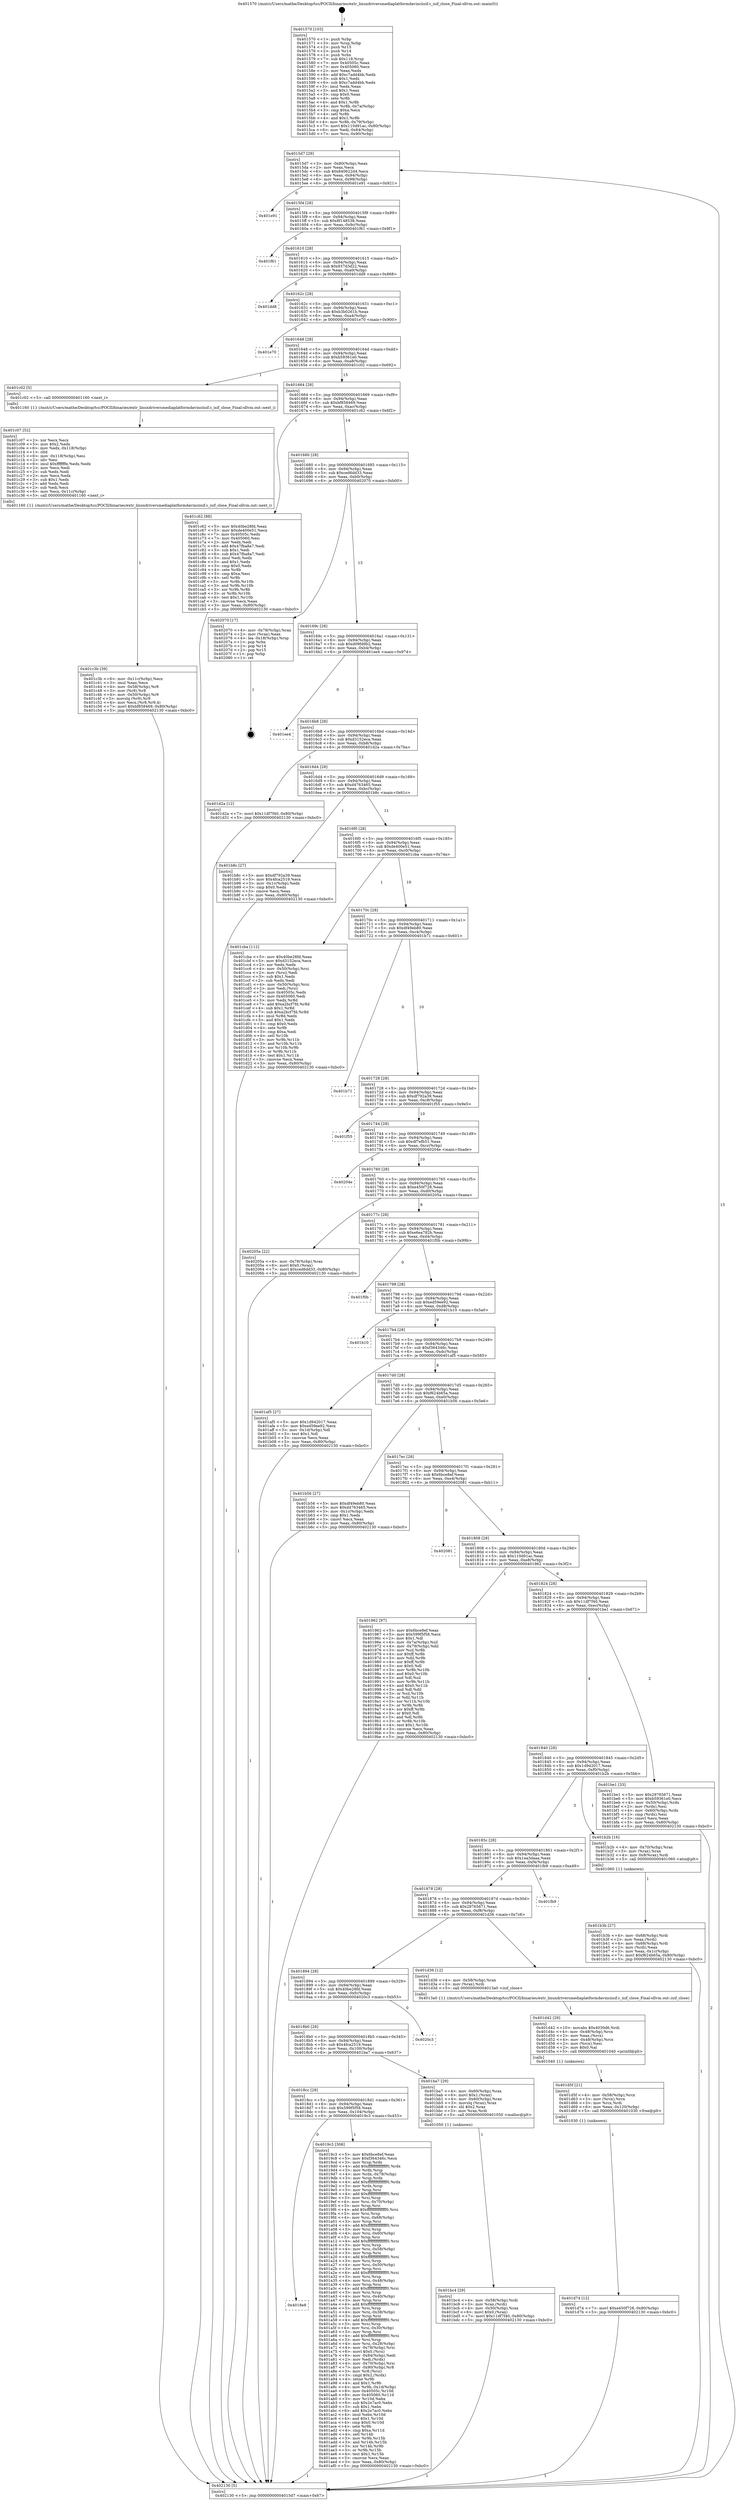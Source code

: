digraph "0x401570" {
  label = "0x401570 (/mnt/c/Users/mathe/Desktop/tcc/POCII/binaries/extr_linuxdriversmediaplatformdavinciisif.c_isif_close_Final-ollvm.out::main(0))"
  labelloc = "t"
  node[shape=record]

  Entry [label="",width=0.3,height=0.3,shape=circle,fillcolor=black,style=filled]
  "0x4015d7" [label="{
     0x4015d7 [29]\l
     | [instrs]\l
     &nbsp;&nbsp;0x4015d7 \<+3\>: mov -0x80(%rbp),%eax\l
     &nbsp;&nbsp;0x4015da \<+2\>: mov %eax,%ecx\l
     &nbsp;&nbsp;0x4015dc \<+6\>: sub $0x840622d4,%ecx\l
     &nbsp;&nbsp;0x4015e2 \<+6\>: mov %eax,-0x94(%rbp)\l
     &nbsp;&nbsp;0x4015e8 \<+6\>: mov %ecx,-0x98(%rbp)\l
     &nbsp;&nbsp;0x4015ee \<+6\>: je 0000000000401e91 \<main+0x921\>\l
  }"]
  "0x401e91" [label="{
     0x401e91\l
  }", style=dashed]
  "0x4015f4" [label="{
     0x4015f4 [28]\l
     | [instrs]\l
     &nbsp;&nbsp;0x4015f4 \<+5\>: jmp 00000000004015f9 \<main+0x89\>\l
     &nbsp;&nbsp;0x4015f9 \<+6\>: mov -0x94(%rbp),%eax\l
     &nbsp;&nbsp;0x4015ff \<+5\>: sub $0x8f148538,%eax\l
     &nbsp;&nbsp;0x401604 \<+6\>: mov %eax,-0x9c(%rbp)\l
     &nbsp;&nbsp;0x40160a \<+6\>: je 0000000000401f61 \<main+0x9f1\>\l
  }"]
  Exit [label="",width=0.3,height=0.3,shape=circle,fillcolor=black,style=filled,peripheries=2]
  "0x401f61" [label="{
     0x401f61\l
  }", style=dashed]
  "0x401610" [label="{
     0x401610 [28]\l
     | [instrs]\l
     &nbsp;&nbsp;0x401610 \<+5\>: jmp 0000000000401615 \<main+0xa5\>\l
     &nbsp;&nbsp;0x401615 \<+6\>: mov -0x94(%rbp),%eax\l
     &nbsp;&nbsp;0x40161b \<+5\>: sub $0x937d3d22,%eax\l
     &nbsp;&nbsp;0x401620 \<+6\>: mov %eax,-0xa0(%rbp)\l
     &nbsp;&nbsp;0x401626 \<+6\>: je 0000000000401dd8 \<main+0x868\>\l
  }"]
  "0x401d74" [label="{
     0x401d74 [12]\l
     | [instrs]\l
     &nbsp;&nbsp;0x401d74 \<+7\>: movl $0xe450f728,-0x80(%rbp)\l
     &nbsp;&nbsp;0x401d7b \<+5\>: jmp 0000000000402130 \<main+0xbc0\>\l
  }"]
  "0x401dd8" [label="{
     0x401dd8\l
  }", style=dashed]
  "0x40162c" [label="{
     0x40162c [28]\l
     | [instrs]\l
     &nbsp;&nbsp;0x40162c \<+5\>: jmp 0000000000401631 \<main+0xc1\>\l
     &nbsp;&nbsp;0x401631 \<+6\>: mov -0x94(%rbp),%eax\l
     &nbsp;&nbsp;0x401637 \<+5\>: sub $0xb3b0261b,%eax\l
     &nbsp;&nbsp;0x40163c \<+6\>: mov %eax,-0xa4(%rbp)\l
     &nbsp;&nbsp;0x401642 \<+6\>: je 0000000000401e70 \<main+0x900\>\l
  }"]
  "0x401d5f" [label="{
     0x401d5f [21]\l
     | [instrs]\l
     &nbsp;&nbsp;0x401d5f \<+4\>: mov -0x58(%rbp),%rcx\l
     &nbsp;&nbsp;0x401d63 \<+3\>: mov (%rcx),%rcx\l
     &nbsp;&nbsp;0x401d66 \<+3\>: mov %rcx,%rdi\l
     &nbsp;&nbsp;0x401d69 \<+6\>: mov %eax,-0x120(%rbp)\l
     &nbsp;&nbsp;0x401d6f \<+5\>: call 0000000000401030 \<free@plt\>\l
     | [calls]\l
     &nbsp;&nbsp;0x401030 \{1\} (unknown)\l
  }"]
  "0x401e70" [label="{
     0x401e70\l
  }", style=dashed]
  "0x401648" [label="{
     0x401648 [28]\l
     | [instrs]\l
     &nbsp;&nbsp;0x401648 \<+5\>: jmp 000000000040164d \<main+0xdd\>\l
     &nbsp;&nbsp;0x40164d \<+6\>: mov -0x94(%rbp),%eax\l
     &nbsp;&nbsp;0x401653 \<+5\>: sub $0xb59361e0,%eax\l
     &nbsp;&nbsp;0x401658 \<+6\>: mov %eax,-0xa8(%rbp)\l
     &nbsp;&nbsp;0x40165e \<+6\>: je 0000000000401c02 \<main+0x692\>\l
  }"]
  "0x401d42" [label="{
     0x401d42 [29]\l
     | [instrs]\l
     &nbsp;&nbsp;0x401d42 \<+10\>: movabs $0x4030d6,%rdi\l
     &nbsp;&nbsp;0x401d4c \<+4\>: mov -0x48(%rbp),%rcx\l
     &nbsp;&nbsp;0x401d50 \<+2\>: mov %eax,(%rcx)\l
     &nbsp;&nbsp;0x401d52 \<+4\>: mov -0x48(%rbp),%rcx\l
     &nbsp;&nbsp;0x401d56 \<+2\>: mov (%rcx),%esi\l
     &nbsp;&nbsp;0x401d58 \<+2\>: mov $0x0,%al\l
     &nbsp;&nbsp;0x401d5a \<+5\>: call 0000000000401040 \<printf@plt\>\l
     | [calls]\l
     &nbsp;&nbsp;0x401040 \{1\} (unknown)\l
  }"]
  "0x401c02" [label="{
     0x401c02 [5]\l
     | [instrs]\l
     &nbsp;&nbsp;0x401c02 \<+5\>: call 0000000000401160 \<next_i\>\l
     | [calls]\l
     &nbsp;&nbsp;0x401160 \{1\} (/mnt/c/Users/mathe/Desktop/tcc/POCII/binaries/extr_linuxdriversmediaplatformdavinciisif.c_isif_close_Final-ollvm.out::next_i)\l
  }"]
  "0x401664" [label="{
     0x401664 [28]\l
     | [instrs]\l
     &nbsp;&nbsp;0x401664 \<+5\>: jmp 0000000000401669 \<main+0xf9\>\l
     &nbsp;&nbsp;0x401669 \<+6\>: mov -0x94(%rbp),%eax\l
     &nbsp;&nbsp;0x40166f \<+5\>: sub $0xbf858469,%eax\l
     &nbsp;&nbsp;0x401674 \<+6\>: mov %eax,-0xac(%rbp)\l
     &nbsp;&nbsp;0x40167a \<+6\>: je 0000000000401c62 \<main+0x6f2\>\l
  }"]
  "0x401c3b" [label="{
     0x401c3b [39]\l
     | [instrs]\l
     &nbsp;&nbsp;0x401c3b \<+6\>: mov -0x11c(%rbp),%ecx\l
     &nbsp;&nbsp;0x401c41 \<+3\>: imul %eax,%ecx\l
     &nbsp;&nbsp;0x401c44 \<+4\>: mov -0x58(%rbp),%r8\l
     &nbsp;&nbsp;0x401c48 \<+3\>: mov (%r8),%r8\l
     &nbsp;&nbsp;0x401c4b \<+4\>: mov -0x50(%rbp),%r9\l
     &nbsp;&nbsp;0x401c4f \<+3\>: movslq (%r9),%r9\l
     &nbsp;&nbsp;0x401c52 \<+4\>: mov %ecx,(%r8,%r9,4)\l
     &nbsp;&nbsp;0x401c56 \<+7\>: movl $0xbf858469,-0x80(%rbp)\l
     &nbsp;&nbsp;0x401c5d \<+5\>: jmp 0000000000402130 \<main+0xbc0\>\l
  }"]
  "0x401c62" [label="{
     0x401c62 [88]\l
     | [instrs]\l
     &nbsp;&nbsp;0x401c62 \<+5\>: mov $0x40be28fd,%eax\l
     &nbsp;&nbsp;0x401c67 \<+5\>: mov $0xde400e51,%ecx\l
     &nbsp;&nbsp;0x401c6c \<+7\>: mov 0x40505c,%edx\l
     &nbsp;&nbsp;0x401c73 \<+7\>: mov 0x405060,%esi\l
     &nbsp;&nbsp;0x401c7a \<+2\>: mov %edx,%edi\l
     &nbsp;&nbsp;0x401c7c \<+6\>: add $0x47fba8a7,%edi\l
     &nbsp;&nbsp;0x401c82 \<+3\>: sub $0x1,%edi\l
     &nbsp;&nbsp;0x401c85 \<+6\>: sub $0x47fba8a7,%edi\l
     &nbsp;&nbsp;0x401c8b \<+3\>: imul %edi,%edx\l
     &nbsp;&nbsp;0x401c8e \<+3\>: and $0x1,%edx\l
     &nbsp;&nbsp;0x401c91 \<+3\>: cmp $0x0,%edx\l
     &nbsp;&nbsp;0x401c94 \<+4\>: sete %r8b\l
     &nbsp;&nbsp;0x401c98 \<+3\>: cmp $0xa,%esi\l
     &nbsp;&nbsp;0x401c9b \<+4\>: setl %r9b\l
     &nbsp;&nbsp;0x401c9f \<+3\>: mov %r8b,%r10b\l
     &nbsp;&nbsp;0x401ca2 \<+3\>: and %r9b,%r10b\l
     &nbsp;&nbsp;0x401ca5 \<+3\>: xor %r9b,%r8b\l
     &nbsp;&nbsp;0x401ca8 \<+3\>: or %r8b,%r10b\l
     &nbsp;&nbsp;0x401cab \<+4\>: test $0x1,%r10b\l
     &nbsp;&nbsp;0x401caf \<+3\>: cmovne %ecx,%eax\l
     &nbsp;&nbsp;0x401cb2 \<+3\>: mov %eax,-0x80(%rbp)\l
     &nbsp;&nbsp;0x401cb5 \<+5\>: jmp 0000000000402130 \<main+0xbc0\>\l
  }"]
  "0x401680" [label="{
     0x401680 [28]\l
     | [instrs]\l
     &nbsp;&nbsp;0x401680 \<+5\>: jmp 0000000000401685 \<main+0x115\>\l
     &nbsp;&nbsp;0x401685 \<+6\>: mov -0x94(%rbp),%eax\l
     &nbsp;&nbsp;0x40168b \<+5\>: sub $0xced6dd33,%eax\l
     &nbsp;&nbsp;0x401690 \<+6\>: mov %eax,-0xb0(%rbp)\l
     &nbsp;&nbsp;0x401696 \<+6\>: je 0000000000402070 \<main+0xb00\>\l
  }"]
  "0x401c07" [label="{
     0x401c07 [52]\l
     | [instrs]\l
     &nbsp;&nbsp;0x401c07 \<+2\>: xor %ecx,%ecx\l
     &nbsp;&nbsp;0x401c09 \<+5\>: mov $0x2,%edx\l
     &nbsp;&nbsp;0x401c0e \<+6\>: mov %edx,-0x118(%rbp)\l
     &nbsp;&nbsp;0x401c14 \<+1\>: cltd\l
     &nbsp;&nbsp;0x401c15 \<+6\>: mov -0x118(%rbp),%esi\l
     &nbsp;&nbsp;0x401c1b \<+2\>: idiv %esi\l
     &nbsp;&nbsp;0x401c1d \<+6\>: imul $0xfffffffe,%edx,%edx\l
     &nbsp;&nbsp;0x401c23 \<+2\>: mov %ecx,%edi\l
     &nbsp;&nbsp;0x401c25 \<+2\>: sub %edx,%edi\l
     &nbsp;&nbsp;0x401c27 \<+2\>: mov %ecx,%edx\l
     &nbsp;&nbsp;0x401c29 \<+3\>: sub $0x1,%edx\l
     &nbsp;&nbsp;0x401c2c \<+2\>: add %edx,%edi\l
     &nbsp;&nbsp;0x401c2e \<+2\>: sub %edi,%ecx\l
     &nbsp;&nbsp;0x401c30 \<+6\>: mov %ecx,-0x11c(%rbp)\l
     &nbsp;&nbsp;0x401c36 \<+5\>: call 0000000000401160 \<next_i\>\l
     | [calls]\l
     &nbsp;&nbsp;0x401160 \{1\} (/mnt/c/Users/mathe/Desktop/tcc/POCII/binaries/extr_linuxdriversmediaplatformdavinciisif.c_isif_close_Final-ollvm.out::next_i)\l
  }"]
  "0x402070" [label="{
     0x402070 [17]\l
     | [instrs]\l
     &nbsp;&nbsp;0x402070 \<+4\>: mov -0x78(%rbp),%rax\l
     &nbsp;&nbsp;0x402074 \<+2\>: mov (%rax),%eax\l
     &nbsp;&nbsp;0x402076 \<+4\>: lea -0x18(%rbp),%rsp\l
     &nbsp;&nbsp;0x40207a \<+1\>: pop %rbx\l
     &nbsp;&nbsp;0x40207b \<+2\>: pop %r14\l
     &nbsp;&nbsp;0x40207d \<+2\>: pop %r15\l
     &nbsp;&nbsp;0x40207f \<+1\>: pop %rbp\l
     &nbsp;&nbsp;0x402080 \<+1\>: ret\l
  }"]
  "0x40169c" [label="{
     0x40169c [28]\l
     | [instrs]\l
     &nbsp;&nbsp;0x40169c \<+5\>: jmp 00000000004016a1 \<main+0x131\>\l
     &nbsp;&nbsp;0x4016a1 \<+6\>: mov -0x94(%rbp),%eax\l
     &nbsp;&nbsp;0x4016a7 \<+5\>: sub $0xd09fd9b2,%eax\l
     &nbsp;&nbsp;0x4016ac \<+6\>: mov %eax,-0xb4(%rbp)\l
     &nbsp;&nbsp;0x4016b2 \<+6\>: je 0000000000401ee4 \<main+0x974\>\l
  }"]
  "0x401bc4" [label="{
     0x401bc4 [29]\l
     | [instrs]\l
     &nbsp;&nbsp;0x401bc4 \<+4\>: mov -0x58(%rbp),%rdi\l
     &nbsp;&nbsp;0x401bc8 \<+3\>: mov %rax,(%rdi)\l
     &nbsp;&nbsp;0x401bcb \<+4\>: mov -0x50(%rbp),%rax\l
     &nbsp;&nbsp;0x401bcf \<+6\>: movl $0x0,(%rax)\l
     &nbsp;&nbsp;0x401bd5 \<+7\>: movl $0x11df7f40,-0x80(%rbp)\l
     &nbsp;&nbsp;0x401bdc \<+5\>: jmp 0000000000402130 \<main+0xbc0\>\l
  }"]
  "0x401ee4" [label="{
     0x401ee4\l
  }", style=dashed]
  "0x4016b8" [label="{
     0x4016b8 [28]\l
     | [instrs]\l
     &nbsp;&nbsp;0x4016b8 \<+5\>: jmp 00000000004016bd \<main+0x14d\>\l
     &nbsp;&nbsp;0x4016bd \<+6\>: mov -0x94(%rbp),%eax\l
     &nbsp;&nbsp;0x4016c3 \<+5\>: sub $0xd3152eca,%eax\l
     &nbsp;&nbsp;0x4016c8 \<+6\>: mov %eax,-0xb8(%rbp)\l
     &nbsp;&nbsp;0x4016ce \<+6\>: je 0000000000401d2a \<main+0x7ba\>\l
  }"]
  "0x401b3b" [label="{
     0x401b3b [27]\l
     | [instrs]\l
     &nbsp;&nbsp;0x401b3b \<+4\>: mov -0x68(%rbp),%rdi\l
     &nbsp;&nbsp;0x401b3f \<+2\>: mov %eax,(%rdi)\l
     &nbsp;&nbsp;0x401b41 \<+4\>: mov -0x68(%rbp),%rdi\l
     &nbsp;&nbsp;0x401b45 \<+2\>: mov (%rdi),%eax\l
     &nbsp;&nbsp;0x401b47 \<+3\>: mov %eax,-0x1c(%rbp)\l
     &nbsp;&nbsp;0x401b4a \<+7\>: movl $0xf624b65a,-0x80(%rbp)\l
     &nbsp;&nbsp;0x401b51 \<+5\>: jmp 0000000000402130 \<main+0xbc0\>\l
  }"]
  "0x401d2a" [label="{
     0x401d2a [12]\l
     | [instrs]\l
     &nbsp;&nbsp;0x401d2a \<+7\>: movl $0x11df7f40,-0x80(%rbp)\l
     &nbsp;&nbsp;0x401d31 \<+5\>: jmp 0000000000402130 \<main+0xbc0\>\l
  }"]
  "0x4016d4" [label="{
     0x4016d4 [28]\l
     | [instrs]\l
     &nbsp;&nbsp;0x4016d4 \<+5\>: jmp 00000000004016d9 \<main+0x169\>\l
     &nbsp;&nbsp;0x4016d9 \<+6\>: mov -0x94(%rbp),%eax\l
     &nbsp;&nbsp;0x4016df \<+5\>: sub $0xd4763465,%eax\l
     &nbsp;&nbsp;0x4016e4 \<+6\>: mov %eax,-0xbc(%rbp)\l
     &nbsp;&nbsp;0x4016ea \<+6\>: je 0000000000401b8c \<main+0x61c\>\l
  }"]
  "0x4018e8" [label="{
     0x4018e8\l
  }", style=dashed]
  "0x401b8c" [label="{
     0x401b8c [27]\l
     | [instrs]\l
     &nbsp;&nbsp;0x401b8c \<+5\>: mov $0xdf792a39,%eax\l
     &nbsp;&nbsp;0x401b91 \<+5\>: mov $0x4fca2519,%ecx\l
     &nbsp;&nbsp;0x401b96 \<+3\>: mov -0x1c(%rbp),%edx\l
     &nbsp;&nbsp;0x401b99 \<+3\>: cmp $0x0,%edx\l
     &nbsp;&nbsp;0x401b9c \<+3\>: cmove %ecx,%eax\l
     &nbsp;&nbsp;0x401b9f \<+3\>: mov %eax,-0x80(%rbp)\l
     &nbsp;&nbsp;0x401ba2 \<+5\>: jmp 0000000000402130 \<main+0xbc0\>\l
  }"]
  "0x4016f0" [label="{
     0x4016f0 [28]\l
     | [instrs]\l
     &nbsp;&nbsp;0x4016f0 \<+5\>: jmp 00000000004016f5 \<main+0x185\>\l
     &nbsp;&nbsp;0x4016f5 \<+6\>: mov -0x94(%rbp),%eax\l
     &nbsp;&nbsp;0x4016fb \<+5\>: sub $0xde400e51,%eax\l
     &nbsp;&nbsp;0x401700 \<+6\>: mov %eax,-0xc0(%rbp)\l
     &nbsp;&nbsp;0x401706 \<+6\>: je 0000000000401cba \<main+0x74a\>\l
  }"]
  "0x4019c3" [label="{
     0x4019c3 [306]\l
     | [instrs]\l
     &nbsp;&nbsp;0x4019c3 \<+5\>: mov $0x6bce8ef,%eax\l
     &nbsp;&nbsp;0x4019c8 \<+5\>: mov $0xf364346c,%ecx\l
     &nbsp;&nbsp;0x4019cd \<+3\>: mov %rsp,%rdx\l
     &nbsp;&nbsp;0x4019d0 \<+4\>: add $0xfffffffffffffff0,%rdx\l
     &nbsp;&nbsp;0x4019d4 \<+3\>: mov %rdx,%rsp\l
     &nbsp;&nbsp;0x4019d7 \<+4\>: mov %rdx,-0x78(%rbp)\l
     &nbsp;&nbsp;0x4019db \<+3\>: mov %rsp,%rdx\l
     &nbsp;&nbsp;0x4019de \<+4\>: add $0xfffffffffffffff0,%rdx\l
     &nbsp;&nbsp;0x4019e2 \<+3\>: mov %rdx,%rsp\l
     &nbsp;&nbsp;0x4019e5 \<+3\>: mov %rsp,%rsi\l
     &nbsp;&nbsp;0x4019e8 \<+4\>: add $0xfffffffffffffff0,%rsi\l
     &nbsp;&nbsp;0x4019ec \<+3\>: mov %rsi,%rsp\l
     &nbsp;&nbsp;0x4019ef \<+4\>: mov %rsi,-0x70(%rbp)\l
     &nbsp;&nbsp;0x4019f3 \<+3\>: mov %rsp,%rsi\l
     &nbsp;&nbsp;0x4019f6 \<+4\>: add $0xfffffffffffffff0,%rsi\l
     &nbsp;&nbsp;0x4019fa \<+3\>: mov %rsi,%rsp\l
     &nbsp;&nbsp;0x4019fd \<+4\>: mov %rsi,-0x68(%rbp)\l
     &nbsp;&nbsp;0x401a01 \<+3\>: mov %rsp,%rsi\l
     &nbsp;&nbsp;0x401a04 \<+4\>: add $0xfffffffffffffff0,%rsi\l
     &nbsp;&nbsp;0x401a08 \<+3\>: mov %rsi,%rsp\l
     &nbsp;&nbsp;0x401a0b \<+4\>: mov %rsi,-0x60(%rbp)\l
     &nbsp;&nbsp;0x401a0f \<+3\>: mov %rsp,%rsi\l
     &nbsp;&nbsp;0x401a12 \<+4\>: add $0xfffffffffffffff0,%rsi\l
     &nbsp;&nbsp;0x401a16 \<+3\>: mov %rsi,%rsp\l
     &nbsp;&nbsp;0x401a19 \<+4\>: mov %rsi,-0x58(%rbp)\l
     &nbsp;&nbsp;0x401a1d \<+3\>: mov %rsp,%rsi\l
     &nbsp;&nbsp;0x401a20 \<+4\>: add $0xfffffffffffffff0,%rsi\l
     &nbsp;&nbsp;0x401a24 \<+3\>: mov %rsi,%rsp\l
     &nbsp;&nbsp;0x401a27 \<+4\>: mov %rsi,-0x50(%rbp)\l
     &nbsp;&nbsp;0x401a2b \<+3\>: mov %rsp,%rsi\l
     &nbsp;&nbsp;0x401a2e \<+4\>: add $0xfffffffffffffff0,%rsi\l
     &nbsp;&nbsp;0x401a32 \<+3\>: mov %rsi,%rsp\l
     &nbsp;&nbsp;0x401a35 \<+4\>: mov %rsi,-0x48(%rbp)\l
     &nbsp;&nbsp;0x401a39 \<+3\>: mov %rsp,%rsi\l
     &nbsp;&nbsp;0x401a3c \<+4\>: add $0xfffffffffffffff0,%rsi\l
     &nbsp;&nbsp;0x401a40 \<+3\>: mov %rsi,%rsp\l
     &nbsp;&nbsp;0x401a43 \<+4\>: mov %rsi,-0x40(%rbp)\l
     &nbsp;&nbsp;0x401a47 \<+3\>: mov %rsp,%rsi\l
     &nbsp;&nbsp;0x401a4a \<+4\>: add $0xfffffffffffffff0,%rsi\l
     &nbsp;&nbsp;0x401a4e \<+3\>: mov %rsi,%rsp\l
     &nbsp;&nbsp;0x401a51 \<+4\>: mov %rsi,-0x38(%rbp)\l
     &nbsp;&nbsp;0x401a55 \<+3\>: mov %rsp,%rsi\l
     &nbsp;&nbsp;0x401a58 \<+4\>: add $0xfffffffffffffff0,%rsi\l
     &nbsp;&nbsp;0x401a5c \<+3\>: mov %rsi,%rsp\l
     &nbsp;&nbsp;0x401a5f \<+4\>: mov %rsi,-0x30(%rbp)\l
     &nbsp;&nbsp;0x401a63 \<+3\>: mov %rsp,%rsi\l
     &nbsp;&nbsp;0x401a66 \<+4\>: add $0xfffffffffffffff0,%rsi\l
     &nbsp;&nbsp;0x401a6a \<+3\>: mov %rsi,%rsp\l
     &nbsp;&nbsp;0x401a6d \<+4\>: mov %rsi,-0x28(%rbp)\l
     &nbsp;&nbsp;0x401a71 \<+4\>: mov -0x78(%rbp),%rsi\l
     &nbsp;&nbsp;0x401a75 \<+6\>: movl $0x0,(%rsi)\l
     &nbsp;&nbsp;0x401a7b \<+6\>: mov -0x84(%rbp),%edi\l
     &nbsp;&nbsp;0x401a81 \<+2\>: mov %edi,(%rdx)\l
     &nbsp;&nbsp;0x401a83 \<+4\>: mov -0x70(%rbp),%rsi\l
     &nbsp;&nbsp;0x401a87 \<+7\>: mov -0x90(%rbp),%r8\l
     &nbsp;&nbsp;0x401a8e \<+3\>: mov %r8,(%rsi)\l
     &nbsp;&nbsp;0x401a91 \<+3\>: cmpl $0x2,(%rdx)\l
     &nbsp;&nbsp;0x401a94 \<+4\>: setne %r9b\l
     &nbsp;&nbsp;0x401a98 \<+4\>: and $0x1,%r9b\l
     &nbsp;&nbsp;0x401a9c \<+4\>: mov %r9b,-0x1d(%rbp)\l
     &nbsp;&nbsp;0x401aa0 \<+8\>: mov 0x40505c,%r10d\l
     &nbsp;&nbsp;0x401aa8 \<+8\>: mov 0x405060,%r11d\l
     &nbsp;&nbsp;0x401ab0 \<+3\>: mov %r10d,%ebx\l
     &nbsp;&nbsp;0x401ab3 \<+6\>: sub $0x2e7ac0,%ebx\l
     &nbsp;&nbsp;0x401ab9 \<+3\>: sub $0x1,%ebx\l
     &nbsp;&nbsp;0x401abc \<+6\>: add $0x2e7ac0,%ebx\l
     &nbsp;&nbsp;0x401ac2 \<+4\>: imul %ebx,%r10d\l
     &nbsp;&nbsp;0x401ac6 \<+4\>: and $0x1,%r10d\l
     &nbsp;&nbsp;0x401aca \<+4\>: cmp $0x0,%r10d\l
     &nbsp;&nbsp;0x401ace \<+4\>: sete %r9b\l
     &nbsp;&nbsp;0x401ad2 \<+4\>: cmp $0xa,%r11d\l
     &nbsp;&nbsp;0x401ad6 \<+4\>: setl %r14b\l
     &nbsp;&nbsp;0x401ada \<+3\>: mov %r9b,%r15b\l
     &nbsp;&nbsp;0x401add \<+3\>: and %r14b,%r15b\l
     &nbsp;&nbsp;0x401ae0 \<+3\>: xor %r14b,%r9b\l
     &nbsp;&nbsp;0x401ae3 \<+3\>: or %r9b,%r15b\l
     &nbsp;&nbsp;0x401ae6 \<+4\>: test $0x1,%r15b\l
     &nbsp;&nbsp;0x401aea \<+3\>: cmovne %ecx,%eax\l
     &nbsp;&nbsp;0x401aed \<+3\>: mov %eax,-0x80(%rbp)\l
     &nbsp;&nbsp;0x401af0 \<+5\>: jmp 0000000000402130 \<main+0xbc0\>\l
  }"]
  "0x401cba" [label="{
     0x401cba [112]\l
     | [instrs]\l
     &nbsp;&nbsp;0x401cba \<+5\>: mov $0x40be28fd,%eax\l
     &nbsp;&nbsp;0x401cbf \<+5\>: mov $0xd3152eca,%ecx\l
     &nbsp;&nbsp;0x401cc4 \<+2\>: xor %edx,%edx\l
     &nbsp;&nbsp;0x401cc6 \<+4\>: mov -0x50(%rbp),%rsi\l
     &nbsp;&nbsp;0x401cca \<+2\>: mov (%rsi),%edi\l
     &nbsp;&nbsp;0x401ccc \<+3\>: sub $0x1,%edx\l
     &nbsp;&nbsp;0x401ccf \<+2\>: sub %edx,%edi\l
     &nbsp;&nbsp;0x401cd1 \<+4\>: mov -0x50(%rbp),%rsi\l
     &nbsp;&nbsp;0x401cd5 \<+2\>: mov %edi,(%rsi)\l
     &nbsp;&nbsp;0x401cd7 \<+7\>: mov 0x40505c,%edx\l
     &nbsp;&nbsp;0x401cde \<+7\>: mov 0x405060,%edi\l
     &nbsp;&nbsp;0x401ce5 \<+3\>: mov %edx,%r8d\l
     &nbsp;&nbsp;0x401ce8 \<+7\>: add $0xa2bcf7fd,%r8d\l
     &nbsp;&nbsp;0x401cef \<+4\>: sub $0x1,%r8d\l
     &nbsp;&nbsp;0x401cf3 \<+7\>: sub $0xa2bcf7fd,%r8d\l
     &nbsp;&nbsp;0x401cfa \<+4\>: imul %r8d,%edx\l
     &nbsp;&nbsp;0x401cfe \<+3\>: and $0x1,%edx\l
     &nbsp;&nbsp;0x401d01 \<+3\>: cmp $0x0,%edx\l
     &nbsp;&nbsp;0x401d04 \<+4\>: sete %r9b\l
     &nbsp;&nbsp;0x401d08 \<+3\>: cmp $0xa,%edi\l
     &nbsp;&nbsp;0x401d0b \<+4\>: setl %r10b\l
     &nbsp;&nbsp;0x401d0f \<+3\>: mov %r9b,%r11b\l
     &nbsp;&nbsp;0x401d12 \<+3\>: and %r10b,%r11b\l
     &nbsp;&nbsp;0x401d15 \<+3\>: xor %r10b,%r9b\l
     &nbsp;&nbsp;0x401d18 \<+3\>: or %r9b,%r11b\l
     &nbsp;&nbsp;0x401d1b \<+4\>: test $0x1,%r11b\l
     &nbsp;&nbsp;0x401d1f \<+3\>: cmovne %ecx,%eax\l
     &nbsp;&nbsp;0x401d22 \<+3\>: mov %eax,-0x80(%rbp)\l
     &nbsp;&nbsp;0x401d25 \<+5\>: jmp 0000000000402130 \<main+0xbc0\>\l
  }"]
  "0x40170c" [label="{
     0x40170c [28]\l
     | [instrs]\l
     &nbsp;&nbsp;0x40170c \<+5\>: jmp 0000000000401711 \<main+0x1a1\>\l
     &nbsp;&nbsp;0x401711 \<+6\>: mov -0x94(%rbp),%eax\l
     &nbsp;&nbsp;0x401717 \<+5\>: sub $0xdf49eb80,%eax\l
     &nbsp;&nbsp;0x40171c \<+6\>: mov %eax,-0xc4(%rbp)\l
     &nbsp;&nbsp;0x401722 \<+6\>: je 0000000000401b71 \<main+0x601\>\l
  }"]
  "0x4018cc" [label="{
     0x4018cc [28]\l
     | [instrs]\l
     &nbsp;&nbsp;0x4018cc \<+5\>: jmp 00000000004018d1 \<main+0x361\>\l
     &nbsp;&nbsp;0x4018d1 \<+6\>: mov -0x94(%rbp),%eax\l
     &nbsp;&nbsp;0x4018d7 \<+5\>: sub $0x599f5f58,%eax\l
     &nbsp;&nbsp;0x4018dc \<+6\>: mov %eax,-0x104(%rbp)\l
     &nbsp;&nbsp;0x4018e2 \<+6\>: je 00000000004019c3 \<main+0x453\>\l
  }"]
  "0x401b71" [label="{
     0x401b71\l
  }", style=dashed]
  "0x401728" [label="{
     0x401728 [28]\l
     | [instrs]\l
     &nbsp;&nbsp;0x401728 \<+5\>: jmp 000000000040172d \<main+0x1bd\>\l
     &nbsp;&nbsp;0x40172d \<+6\>: mov -0x94(%rbp),%eax\l
     &nbsp;&nbsp;0x401733 \<+5\>: sub $0xdf792a39,%eax\l
     &nbsp;&nbsp;0x401738 \<+6\>: mov %eax,-0xc8(%rbp)\l
     &nbsp;&nbsp;0x40173e \<+6\>: je 0000000000401f55 \<main+0x9e5\>\l
  }"]
  "0x401ba7" [label="{
     0x401ba7 [29]\l
     | [instrs]\l
     &nbsp;&nbsp;0x401ba7 \<+4\>: mov -0x60(%rbp),%rax\l
     &nbsp;&nbsp;0x401bab \<+6\>: movl $0x1,(%rax)\l
     &nbsp;&nbsp;0x401bb1 \<+4\>: mov -0x60(%rbp),%rax\l
     &nbsp;&nbsp;0x401bb5 \<+3\>: movslq (%rax),%rax\l
     &nbsp;&nbsp;0x401bb8 \<+4\>: shl $0x2,%rax\l
     &nbsp;&nbsp;0x401bbc \<+3\>: mov %rax,%rdi\l
     &nbsp;&nbsp;0x401bbf \<+5\>: call 0000000000401050 \<malloc@plt\>\l
     | [calls]\l
     &nbsp;&nbsp;0x401050 \{1\} (unknown)\l
  }"]
  "0x401f55" [label="{
     0x401f55\l
  }", style=dashed]
  "0x401744" [label="{
     0x401744 [28]\l
     | [instrs]\l
     &nbsp;&nbsp;0x401744 \<+5\>: jmp 0000000000401749 \<main+0x1d9\>\l
     &nbsp;&nbsp;0x401749 \<+6\>: mov -0x94(%rbp),%eax\l
     &nbsp;&nbsp;0x40174f \<+5\>: sub $0xdf7efb51,%eax\l
     &nbsp;&nbsp;0x401754 \<+6\>: mov %eax,-0xcc(%rbp)\l
     &nbsp;&nbsp;0x40175a \<+6\>: je 000000000040204e \<main+0xade\>\l
  }"]
  "0x4018b0" [label="{
     0x4018b0 [28]\l
     | [instrs]\l
     &nbsp;&nbsp;0x4018b0 \<+5\>: jmp 00000000004018b5 \<main+0x345\>\l
     &nbsp;&nbsp;0x4018b5 \<+6\>: mov -0x94(%rbp),%eax\l
     &nbsp;&nbsp;0x4018bb \<+5\>: sub $0x4fca2519,%eax\l
     &nbsp;&nbsp;0x4018c0 \<+6\>: mov %eax,-0x100(%rbp)\l
     &nbsp;&nbsp;0x4018c6 \<+6\>: je 0000000000401ba7 \<main+0x637\>\l
  }"]
  "0x40204e" [label="{
     0x40204e\l
  }", style=dashed]
  "0x401760" [label="{
     0x401760 [28]\l
     | [instrs]\l
     &nbsp;&nbsp;0x401760 \<+5\>: jmp 0000000000401765 \<main+0x1f5\>\l
     &nbsp;&nbsp;0x401765 \<+6\>: mov -0x94(%rbp),%eax\l
     &nbsp;&nbsp;0x40176b \<+5\>: sub $0xe450f728,%eax\l
     &nbsp;&nbsp;0x401770 \<+6\>: mov %eax,-0xd0(%rbp)\l
     &nbsp;&nbsp;0x401776 \<+6\>: je 000000000040205a \<main+0xaea\>\l
  }"]
  "0x4020c3" [label="{
     0x4020c3\l
  }", style=dashed]
  "0x40205a" [label="{
     0x40205a [22]\l
     | [instrs]\l
     &nbsp;&nbsp;0x40205a \<+4\>: mov -0x78(%rbp),%rax\l
     &nbsp;&nbsp;0x40205e \<+6\>: movl $0x0,(%rax)\l
     &nbsp;&nbsp;0x402064 \<+7\>: movl $0xced6dd33,-0x80(%rbp)\l
     &nbsp;&nbsp;0x40206b \<+5\>: jmp 0000000000402130 \<main+0xbc0\>\l
  }"]
  "0x40177c" [label="{
     0x40177c [28]\l
     | [instrs]\l
     &nbsp;&nbsp;0x40177c \<+5\>: jmp 0000000000401781 \<main+0x211\>\l
     &nbsp;&nbsp;0x401781 \<+6\>: mov -0x94(%rbp),%eax\l
     &nbsp;&nbsp;0x401787 \<+5\>: sub $0xe6ea782b,%eax\l
     &nbsp;&nbsp;0x40178c \<+6\>: mov %eax,-0xd4(%rbp)\l
     &nbsp;&nbsp;0x401792 \<+6\>: je 0000000000401f0b \<main+0x99b\>\l
  }"]
  "0x401894" [label="{
     0x401894 [28]\l
     | [instrs]\l
     &nbsp;&nbsp;0x401894 \<+5\>: jmp 0000000000401899 \<main+0x329\>\l
     &nbsp;&nbsp;0x401899 \<+6\>: mov -0x94(%rbp),%eax\l
     &nbsp;&nbsp;0x40189f \<+5\>: sub $0x40be28fd,%eax\l
     &nbsp;&nbsp;0x4018a4 \<+6\>: mov %eax,-0xfc(%rbp)\l
     &nbsp;&nbsp;0x4018aa \<+6\>: je 00000000004020c3 \<main+0xb53\>\l
  }"]
  "0x401f0b" [label="{
     0x401f0b\l
  }", style=dashed]
  "0x401798" [label="{
     0x401798 [28]\l
     | [instrs]\l
     &nbsp;&nbsp;0x401798 \<+5\>: jmp 000000000040179d \<main+0x22d\>\l
     &nbsp;&nbsp;0x40179d \<+6\>: mov -0x94(%rbp),%eax\l
     &nbsp;&nbsp;0x4017a3 \<+5\>: sub $0xed59ee92,%eax\l
     &nbsp;&nbsp;0x4017a8 \<+6\>: mov %eax,-0xd8(%rbp)\l
     &nbsp;&nbsp;0x4017ae \<+6\>: je 0000000000401b10 \<main+0x5a0\>\l
  }"]
  "0x401d36" [label="{
     0x401d36 [12]\l
     | [instrs]\l
     &nbsp;&nbsp;0x401d36 \<+4\>: mov -0x58(%rbp),%rax\l
     &nbsp;&nbsp;0x401d3a \<+3\>: mov (%rax),%rdi\l
     &nbsp;&nbsp;0x401d3d \<+5\>: call 00000000004013a0 \<isif_close\>\l
     | [calls]\l
     &nbsp;&nbsp;0x4013a0 \{1\} (/mnt/c/Users/mathe/Desktop/tcc/POCII/binaries/extr_linuxdriversmediaplatformdavinciisif.c_isif_close_Final-ollvm.out::isif_close)\l
  }"]
  "0x401b10" [label="{
     0x401b10\l
  }", style=dashed]
  "0x4017b4" [label="{
     0x4017b4 [28]\l
     | [instrs]\l
     &nbsp;&nbsp;0x4017b4 \<+5\>: jmp 00000000004017b9 \<main+0x249\>\l
     &nbsp;&nbsp;0x4017b9 \<+6\>: mov -0x94(%rbp),%eax\l
     &nbsp;&nbsp;0x4017bf \<+5\>: sub $0xf364346c,%eax\l
     &nbsp;&nbsp;0x4017c4 \<+6\>: mov %eax,-0xdc(%rbp)\l
     &nbsp;&nbsp;0x4017ca \<+6\>: je 0000000000401af5 \<main+0x585\>\l
  }"]
  "0x401878" [label="{
     0x401878 [28]\l
     | [instrs]\l
     &nbsp;&nbsp;0x401878 \<+5\>: jmp 000000000040187d \<main+0x30d\>\l
     &nbsp;&nbsp;0x40187d \<+6\>: mov -0x94(%rbp),%eax\l
     &nbsp;&nbsp;0x401883 \<+5\>: sub $0x29765671,%eax\l
     &nbsp;&nbsp;0x401888 \<+6\>: mov %eax,-0xf8(%rbp)\l
     &nbsp;&nbsp;0x40188e \<+6\>: je 0000000000401d36 \<main+0x7c6\>\l
  }"]
  "0x401af5" [label="{
     0x401af5 [27]\l
     | [instrs]\l
     &nbsp;&nbsp;0x401af5 \<+5\>: mov $0x1d942017,%eax\l
     &nbsp;&nbsp;0x401afa \<+5\>: mov $0xed59ee92,%ecx\l
     &nbsp;&nbsp;0x401aff \<+3\>: mov -0x1d(%rbp),%dl\l
     &nbsp;&nbsp;0x401b02 \<+3\>: test $0x1,%dl\l
     &nbsp;&nbsp;0x401b05 \<+3\>: cmovne %ecx,%eax\l
     &nbsp;&nbsp;0x401b08 \<+3\>: mov %eax,-0x80(%rbp)\l
     &nbsp;&nbsp;0x401b0b \<+5\>: jmp 0000000000402130 \<main+0xbc0\>\l
  }"]
  "0x4017d0" [label="{
     0x4017d0 [28]\l
     | [instrs]\l
     &nbsp;&nbsp;0x4017d0 \<+5\>: jmp 00000000004017d5 \<main+0x265\>\l
     &nbsp;&nbsp;0x4017d5 \<+6\>: mov -0x94(%rbp),%eax\l
     &nbsp;&nbsp;0x4017db \<+5\>: sub $0xf624b65a,%eax\l
     &nbsp;&nbsp;0x4017e0 \<+6\>: mov %eax,-0xe0(%rbp)\l
     &nbsp;&nbsp;0x4017e6 \<+6\>: je 0000000000401b56 \<main+0x5e6\>\l
  }"]
  "0x401fb9" [label="{
     0x401fb9\l
  }", style=dashed]
  "0x401b56" [label="{
     0x401b56 [27]\l
     | [instrs]\l
     &nbsp;&nbsp;0x401b56 \<+5\>: mov $0xdf49eb80,%eax\l
     &nbsp;&nbsp;0x401b5b \<+5\>: mov $0xd4763465,%ecx\l
     &nbsp;&nbsp;0x401b60 \<+3\>: mov -0x1c(%rbp),%edx\l
     &nbsp;&nbsp;0x401b63 \<+3\>: cmp $0x1,%edx\l
     &nbsp;&nbsp;0x401b66 \<+3\>: cmovl %ecx,%eax\l
     &nbsp;&nbsp;0x401b69 \<+3\>: mov %eax,-0x80(%rbp)\l
     &nbsp;&nbsp;0x401b6c \<+5\>: jmp 0000000000402130 \<main+0xbc0\>\l
  }"]
  "0x4017ec" [label="{
     0x4017ec [28]\l
     | [instrs]\l
     &nbsp;&nbsp;0x4017ec \<+5\>: jmp 00000000004017f1 \<main+0x281\>\l
     &nbsp;&nbsp;0x4017f1 \<+6\>: mov -0x94(%rbp),%eax\l
     &nbsp;&nbsp;0x4017f7 \<+5\>: sub $0x6bce8ef,%eax\l
     &nbsp;&nbsp;0x4017fc \<+6\>: mov %eax,-0xe4(%rbp)\l
     &nbsp;&nbsp;0x401802 \<+6\>: je 0000000000402081 \<main+0xb11\>\l
  }"]
  "0x40185c" [label="{
     0x40185c [28]\l
     | [instrs]\l
     &nbsp;&nbsp;0x40185c \<+5\>: jmp 0000000000401861 \<main+0x2f1\>\l
     &nbsp;&nbsp;0x401861 \<+6\>: mov -0x94(%rbp),%eax\l
     &nbsp;&nbsp;0x401867 \<+5\>: sub $0x1ea3daaa,%eax\l
     &nbsp;&nbsp;0x40186c \<+6\>: mov %eax,-0xf4(%rbp)\l
     &nbsp;&nbsp;0x401872 \<+6\>: je 0000000000401fb9 \<main+0xa49\>\l
  }"]
  "0x402081" [label="{
     0x402081\l
  }", style=dashed]
  "0x401808" [label="{
     0x401808 [28]\l
     | [instrs]\l
     &nbsp;&nbsp;0x401808 \<+5\>: jmp 000000000040180d \<main+0x29d\>\l
     &nbsp;&nbsp;0x40180d \<+6\>: mov -0x94(%rbp),%eax\l
     &nbsp;&nbsp;0x401813 \<+5\>: sub $0x110d91ac,%eax\l
     &nbsp;&nbsp;0x401818 \<+6\>: mov %eax,-0xe8(%rbp)\l
     &nbsp;&nbsp;0x40181e \<+6\>: je 0000000000401962 \<main+0x3f2\>\l
  }"]
  "0x401b2b" [label="{
     0x401b2b [16]\l
     | [instrs]\l
     &nbsp;&nbsp;0x401b2b \<+4\>: mov -0x70(%rbp),%rax\l
     &nbsp;&nbsp;0x401b2f \<+3\>: mov (%rax),%rax\l
     &nbsp;&nbsp;0x401b32 \<+4\>: mov 0x8(%rax),%rdi\l
     &nbsp;&nbsp;0x401b36 \<+5\>: call 0000000000401060 \<atoi@plt\>\l
     | [calls]\l
     &nbsp;&nbsp;0x401060 \{1\} (unknown)\l
  }"]
  "0x401962" [label="{
     0x401962 [97]\l
     | [instrs]\l
     &nbsp;&nbsp;0x401962 \<+5\>: mov $0x6bce8ef,%eax\l
     &nbsp;&nbsp;0x401967 \<+5\>: mov $0x599f5f58,%ecx\l
     &nbsp;&nbsp;0x40196c \<+2\>: mov $0x1,%dl\l
     &nbsp;&nbsp;0x40196e \<+4\>: mov -0x7a(%rbp),%sil\l
     &nbsp;&nbsp;0x401972 \<+4\>: mov -0x79(%rbp),%dil\l
     &nbsp;&nbsp;0x401976 \<+3\>: mov %sil,%r8b\l
     &nbsp;&nbsp;0x401979 \<+4\>: xor $0xff,%r8b\l
     &nbsp;&nbsp;0x40197d \<+3\>: mov %dil,%r9b\l
     &nbsp;&nbsp;0x401980 \<+4\>: xor $0xff,%r9b\l
     &nbsp;&nbsp;0x401984 \<+3\>: xor $0x0,%dl\l
     &nbsp;&nbsp;0x401987 \<+3\>: mov %r8b,%r10b\l
     &nbsp;&nbsp;0x40198a \<+4\>: and $0x0,%r10b\l
     &nbsp;&nbsp;0x40198e \<+3\>: and %dl,%sil\l
     &nbsp;&nbsp;0x401991 \<+3\>: mov %r9b,%r11b\l
     &nbsp;&nbsp;0x401994 \<+4\>: and $0x0,%r11b\l
     &nbsp;&nbsp;0x401998 \<+3\>: and %dl,%dil\l
     &nbsp;&nbsp;0x40199b \<+3\>: or %sil,%r10b\l
     &nbsp;&nbsp;0x40199e \<+3\>: or %dil,%r11b\l
     &nbsp;&nbsp;0x4019a1 \<+3\>: xor %r11b,%r10b\l
     &nbsp;&nbsp;0x4019a4 \<+3\>: or %r9b,%r8b\l
     &nbsp;&nbsp;0x4019a7 \<+4\>: xor $0xff,%r8b\l
     &nbsp;&nbsp;0x4019ab \<+3\>: or $0x0,%dl\l
     &nbsp;&nbsp;0x4019ae \<+3\>: and %dl,%r8b\l
     &nbsp;&nbsp;0x4019b1 \<+3\>: or %r8b,%r10b\l
     &nbsp;&nbsp;0x4019b4 \<+4\>: test $0x1,%r10b\l
     &nbsp;&nbsp;0x4019b8 \<+3\>: cmovne %ecx,%eax\l
     &nbsp;&nbsp;0x4019bb \<+3\>: mov %eax,-0x80(%rbp)\l
     &nbsp;&nbsp;0x4019be \<+5\>: jmp 0000000000402130 \<main+0xbc0\>\l
  }"]
  "0x401824" [label="{
     0x401824 [28]\l
     | [instrs]\l
     &nbsp;&nbsp;0x401824 \<+5\>: jmp 0000000000401829 \<main+0x2b9\>\l
     &nbsp;&nbsp;0x401829 \<+6\>: mov -0x94(%rbp),%eax\l
     &nbsp;&nbsp;0x40182f \<+5\>: sub $0x11df7f40,%eax\l
     &nbsp;&nbsp;0x401834 \<+6\>: mov %eax,-0xec(%rbp)\l
     &nbsp;&nbsp;0x40183a \<+6\>: je 0000000000401be1 \<main+0x671\>\l
  }"]
  "0x402130" [label="{
     0x402130 [5]\l
     | [instrs]\l
     &nbsp;&nbsp;0x402130 \<+5\>: jmp 00000000004015d7 \<main+0x67\>\l
  }"]
  "0x401570" [label="{
     0x401570 [103]\l
     | [instrs]\l
     &nbsp;&nbsp;0x401570 \<+1\>: push %rbp\l
     &nbsp;&nbsp;0x401571 \<+3\>: mov %rsp,%rbp\l
     &nbsp;&nbsp;0x401574 \<+2\>: push %r15\l
     &nbsp;&nbsp;0x401576 \<+2\>: push %r14\l
     &nbsp;&nbsp;0x401578 \<+1\>: push %rbx\l
     &nbsp;&nbsp;0x401579 \<+7\>: sub $0x118,%rsp\l
     &nbsp;&nbsp;0x401580 \<+7\>: mov 0x40505c,%eax\l
     &nbsp;&nbsp;0x401587 \<+7\>: mov 0x405060,%ecx\l
     &nbsp;&nbsp;0x40158e \<+2\>: mov %eax,%edx\l
     &nbsp;&nbsp;0x401590 \<+6\>: add $0xc7add4bb,%edx\l
     &nbsp;&nbsp;0x401596 \<+3\>: sub $0x1,%edx\l
     &nbsp;&nbsp;0x401599 \<+6\>: sub $0xc7add4bb,%edx\l
     &nbsp;&nbsp;0x40159f \<+3\>: imul %edx,%eax\l
     &nbsp;&nbsp;0x4015a2 \<+3\>: and $0x1,%eax\l
     &nbsp;&nbsp;0x4015a5 \<+3\>: cmp $0x0,%eax\l
     &nbsp;&nbsp;0x4015a8 \<+4\>: sete %r8b\l
     &nbsp;&nbsp;0x4015ac \<+4\>: and $0x1,%r8b\l
     &nbsp;&nbsp;0x4015b0 \<+4\>: mov %r8b,-0x7a(%rbp)\l
     &nbsp;&nbsp;0x4015b4 \<+3\>: cmp $0xa,%ecx\l
     &nbsp;&nbsp;0x4015b7 \<+4\>: setl %r8b\l
     &nbsp;&nbsp;0x4015bb \<+4\>: and $0x1,%r8b\l
     &nbsp;&nbsp;0x4015bf \<+4\>: mov %r8b,-0x79(%rbp)\l
     &nbsp;&nbsp;0x4015c3 \<+7\>: movl $0x110d91ac,-0x80(%rbp)\l
     &nbsp;&nbsp;0x4015ca \<+6\>: mov %edi,-0x84(%rbp)\l
     &nbsp;&nbsp;0x4015d0 \<+7\>: mov %rsi,-0x90(%rbp)\l
  }"]
  "0x401840" [label="{
     0x401840 [28]\l
     | [instrs]\l
     &nbsp;&nbsp;0x401840 \<+5\>: jmp 0000000000401845 \<main+0x2d5\>\l
     &nbsp;&nbsp;0x401845 \<+6\>: mov -0x94(%rbp),%eax\l
     &nbsp;&nbsp;0x40184b \<+5\>: sub $0x1d942017,%eax\l
     &nbsp;&nbsp;0x401850 \<+6\>: mov %eax,-0xf0(%rbp)\l
     &nbsp;&nbsp;0x401856 \<+6\>: je 0000000000401b2b \<main+0x5bb\>\l
  }"]
  "0x401be1" [label="{
     0x401be1 [33]\l
     | [instrs]\l
     &nbsp;&nbsp;0x401be1 \<+5\>: mov $0x29765671,%eax\l
     &nbsp;&nbsp;0x401be6 \<+5\>: mov $0xb59361e0,%ecx\l
     &nbsp;&nbsp;0x401beb \<+4\>: mov -0x50(%rbp),%rdx\l
     &nbsp;&nbsp;0x401bef \<+2\>: mov (%rdx),%esi\l
     &nbsp;&nbsp;0x401bf1 \<+4\>: mov -0x60(%rbp),%rdx\l
     &nbsp;&nbsp;0x401bf5 \<+2\>: cmp (%rdx),%esi\l
     &nbsp;&nbsp;0x401bf7 \<+3\>: cmovl %ecx,%eax\l
     &nbsp;&nbsp;0x401bfa \<+3\>: mov %eax,-0x80(%rbp)\l
     &nbsp;&nbsp;0x401bfd \<+5\>: jmp 0000000000402130 \<main+0xbc0\>\l
  }"]
  Entry -> "0x401570" [label=" 1"]
  "0x4015d7" -> "0x401e91" [label=" 0"]
  "0x4015d7" -> "0x4015f4" [label=" 16"]
  "0x402070" -> Exit [label=" 1"]
  "0x4015f4" -> "0x401f61" [label=" 0"]
  "0x4015f4" -> "0x401610" [label=" 16"]
  "0x40205a" -> "0x402130" [label=" 1"]
  "0x401610" -> "0x401dd8" [label=" 0"]
  "0x401610" -> "0x40162c" [label=" 16"]
  "0x401d74" -> "0x402130" [label=" 1"]
  "0x40162c" -> "0x401e70" [label=" 0"]
  "0x40162c" -> "0x401648" [label=" 16"]
  "0x401d5f" -> "0x401d74" [label=" 1"]
  "0x401648" -> "0x401c02" [label=" 1"]
  "0x401648" -> "0x401664" [label=" 15"]
  "0x401d42" -> "0x401d5f" [label=" 1"]
  "0x401664" -> "0x401c62" [label=" 1"]
  "0x401664" -> "0x401680" [label=" 14"]
  "0x401d36" -> "0x401d42" [label=" 1"]
  "0x401680" -> "0x402070" [label=" 1"]
  "0x401680" -> "0x40169c" [label=" 13"]
  "0x401d2a" -> "0x402130" [label=" 1"]
  "0x40169c" -> "0x401ee4" [label=" 0"]
  "0x40169c" -> "0x4016b8" [label=" 13"]
  "0x401cba" -> "0x402130" [label=" 1"]
  "0x4016b8" -> "0x401d2a" [label=" 1"]
  "0x4016b8" -> "0x4016d4" [label=" 12"]
  "0x401c62" -> "0x402130" [label=" 1"]
  "0x4016d4" -> "0x401b8c" [label=" 1"]
  "0x4016d4" -> "0x4016f0" [label=" 11"]
  "0x401c07" -> "0x401c3b" [label=" 1"]
  "0x4016f0" -> "0x401cba" [label=" 1"]
  "0x4016f0" -> "0x40170c" [label=" 10"]
  "0x401c02" -> "0x401c07" [label=" 1"]
  "0x40170c" -> "0x401b71" [label=" 0"]
  "0x40170c" -> "0x401728" [label=" 10"]
  "0x401bc4" -> "0x402130" [label=" 1"]
  "0x401728" -> "0x401f55" [label=" 0"]
  "0x401728" -> "0x401744" [label=" 10"]
  "0x401ba7" -> "0x401bc4" [label=" 1"]
  "0x401744" -> "0x40204e" [label=" 0"]
  "0x401744" -> "0x401760" [label=" 10"]
  "0x401b56" -> "0x402130" [label=" 1"]
  "0x401760" -> "0x40205a" [label=" 1"]
  "0x401760" -> "0x40177c" [label=" 9"]
  "0x401b3b" -> "0x402130" [label=" 1"]
  "0x40177c" -> "0x401f0b" [label=" 0"]
  "0x40177c" -> "0x401798" [label=" 9"]
  "0x401af5" -> "0x402130" [label=" 1"]
  "0x401798" -> "0x401b10" [label=" 0"]
  "0x401798" -> "0x4017b4" [label=" 9"]
  "0x4019c3" -> "0x402130" [label=" 1"]
  "0x4017b4" -> "0x401af5" [label=" 1"]
  "0x4017b4" -> "0x4017d0" [label=" 8"]
  "0x4018cc" -> "0x4018e8" [label=" 0"]
  "0x4017d0" -> "0x401b56" [label=" 1"]
  "0x4017d0" -> "0x4017ec" [label=" 7"]
  "0x4018cc" -> "0x4019c3" [label=" 1"]
  "0x4017ec" -> "0x402081" [label=" 0"]
  "0x4017ec" -> "0x401808" [label=" 7"]
  "0x4018b0" -> "0x4018cc" [label=" 1"]
  "0x401808" -> "0x401962" [label=" 1"]
  "0x401808" -> "0x401824" [label=" 6"]
  "0x401962" -> "0x402130" [label=" 1"]
  "0x401570" -> "0x4015d7" [label=" 1"]
  "0x402130" -> "0x4015d7" [label=" 15"]
  "0x4018b0" -> "0x401ba7" [label=" 1"]
  "0x401824" -> "0x401be1" [label=" 2"]
  "0x401824" -> "0x401840" [label=" 4"]
  "0x401b8c" -> "0x402130" [label=" 1"]
  "0x401840" -> "0x401b2b" [label=" 1"]
  "0x401840" -> "0x40185c" [label=" 3"]
  "0x401be1" -> "0x402130" [label=" 2"]
  "0x40185c" -> "0x401fb9" [label=" 0"]
  "0x40185c" -> "0x401878" [label=" 3"]
  "0x401c3b" -> "0x402130" [label=" 1"]
  "0x401878" -> "0x401d36" [label=" 1"]
  "0x401878" -> "0x401894" [label=" 2"]
  "0x401b2b" -> "0x401b3b" [label=" 1"]
  "0x401894" -> "0x4020c3" [label=" 0"]
  "0x401894" -> "0x4018b0" [label=" 2"]
}
